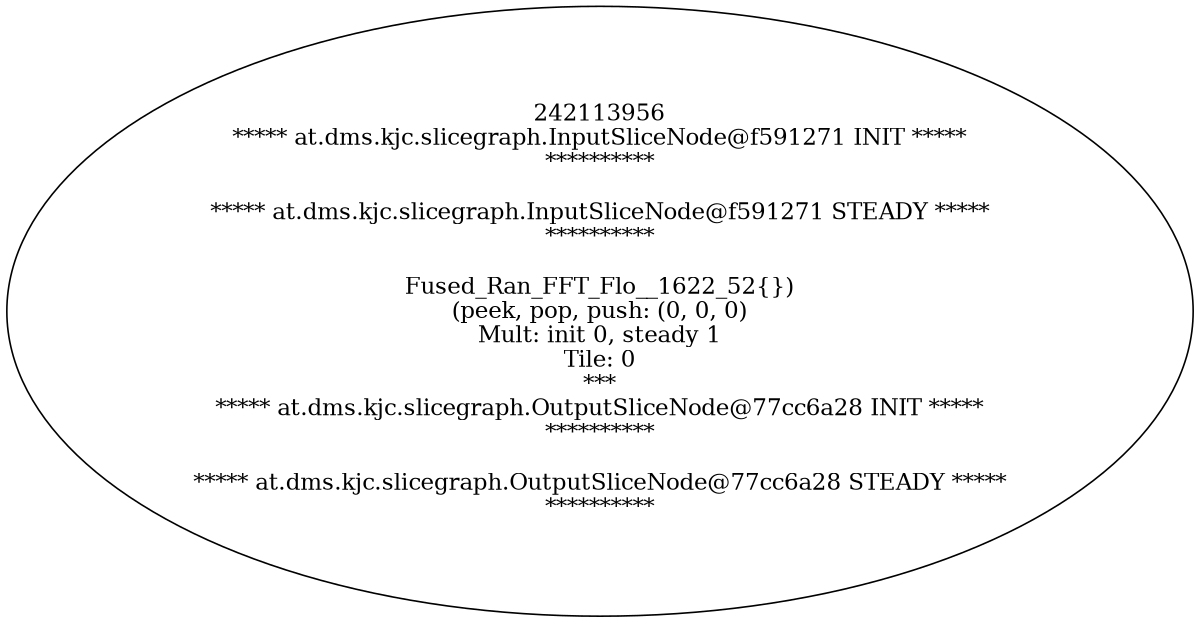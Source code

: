 digraph Flattend {
size = "8, 10.5";
242113956 [ label="242113956\n***** at.dms.kjc.slicegraph.InputSliceNode@f591271 INIT *****\n**********\n\n***** at.dms.kjc.slicegraph.InputSliceNode@f591271 STEADY *****\n**********\n\nFused_Ran_FFT_Flo__1622_52{})\n(peek, pop, push: (0, 0, 0)\nMult: init 0, steady 1\nTile: 0\n *** \n***** at.dms.kjc.slicegraph.OutputSliceNode@77cc6a28 INIT *****\n**********\n\n***** at.dms.kjc.slicegraph.OutputSliceNode@77cc6a28 STEADY *****\n**********\n" ];
}
